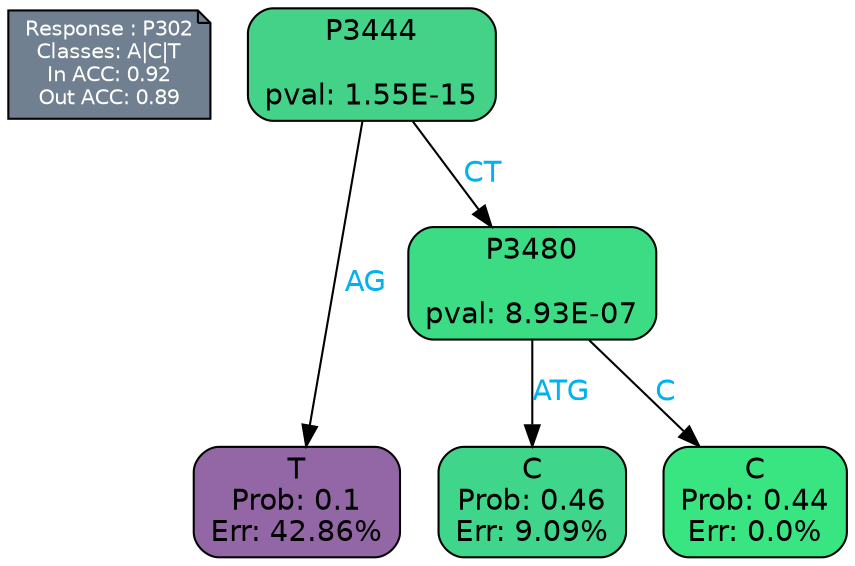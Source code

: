 digraph Tree {
node [shape=box, style="filled, rounded", color="black", fontname=helvetica] ;
graph [ranksep=equally, splines=polylines, bgcolor=transparent, dpi=600] ;
edge [fontname=helvetica] ;
LEGEND [label="Response : P302
Classes: A|C|T
In ACC: 0.92
Out ACC: 0.89
",shape=note,align=left,style=filled,fillcolor="slategray",fontcolor="white",fontsize=10];1 [label="P3444

pval: 1.55E-15", fillcolor="#44d188"] ;
2 [label="T
Prob: 0.1
Err: 42.86%", fillcolor="#9366a5"] ;
3 [label="P3480

pval: 8.93E-07", fillcolor="#3cdc85"] ;
4 [label="C
Prob: 0.46
Err: 9.09%", fillcolor="#3fd58a"] ;
5 [label="C
Prob: 0.44
Err: 0.0%", fillcolor="#39e581"] ;
1 -> 2 [label="AG",fontcolor=deepskyblue2] ;
1 -> 3 [label="CT",fontcolor=deepskyblue2] ;
3 -> 4 [label="ATG",fontcolor=deepskyblue2] ;
3 -> 5 [label="C",fontcolor=deepskyblue2] ;
{rank = same; 2;4;5;}{rank = same; LEGEND;1;}}